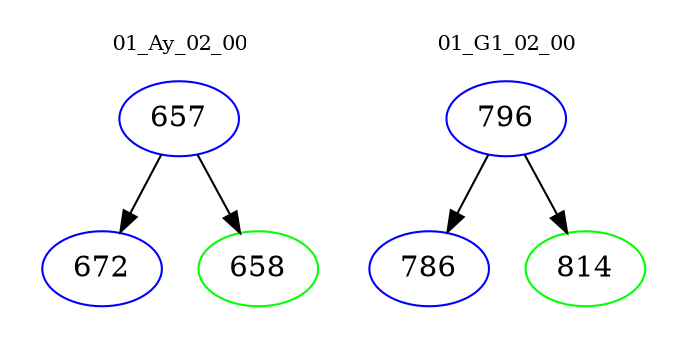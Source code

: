 digraph{
subgraph cluster_0 {
color = white
label = "01_Ay_02_00";
fontsize=10;
T0_657 [label="657", color="blue"]
T0_657 -> T0_672 [color="black"]
T0_672 [label="672", color="blue"]
T0_657 -> T0_658 [color="black"]
T0_658 [label="658", color="green"]
}
subgraph cluster_1 {
color = white
label = "01_G1_02_00";
fontsize=10;
T1_796 [label="796", color="blue"]
T1_796 -> T1_786 [color="black"]
T1_786 [label="786", color="blue"]
T1_796 -> T1_814 [color="black"]
T1_814 [label="814", color="green"]
}
}
